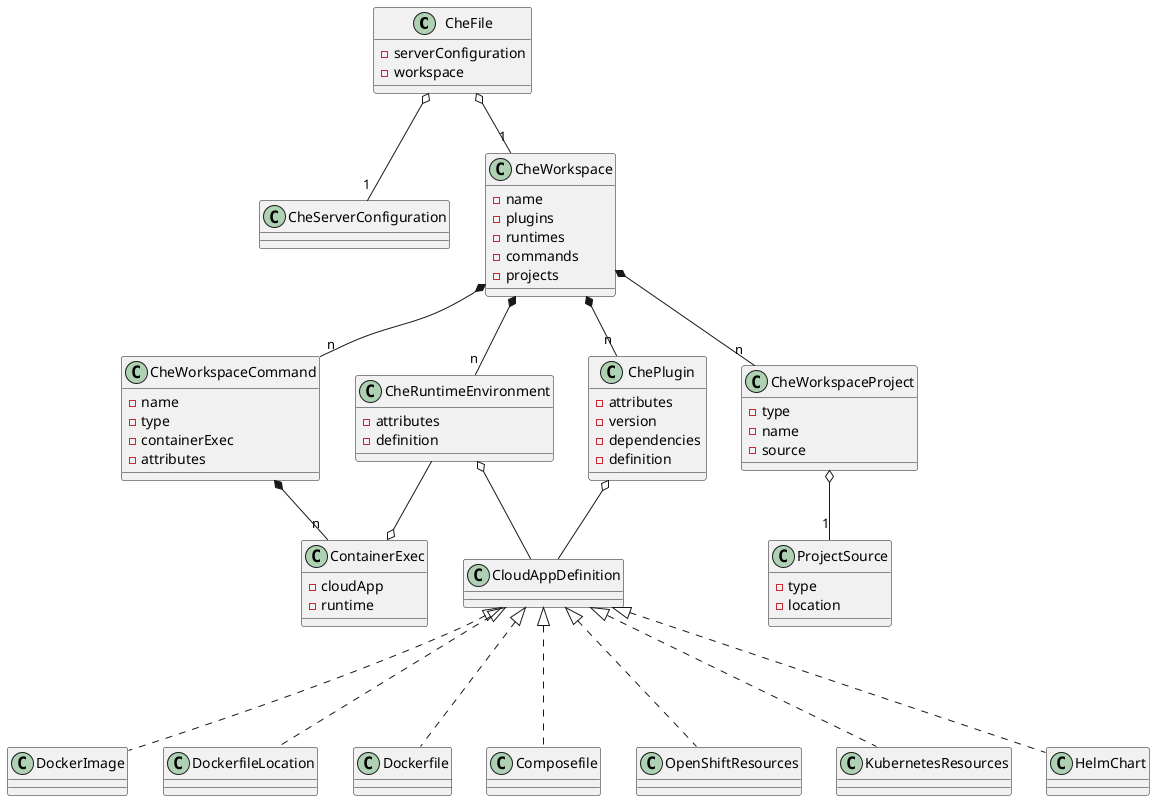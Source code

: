 @startuml

class CheFile {
  - serverConfiguration
  - workspace
}

CheFile o-- "1" CheServerConfiguration
CheFile o-- "1" CheWorkspace

class CheWorkspace {
  - name
  - plugins
  - runtimes
  - commands
  - projects
}

together {
  class ChePlugin
  class CheRuntimeEnvironment
  class CheWorkspaceCommand
  class CheWorkspaceProject
}

together {
  class ContainerExec
  class CloudAppDefinition
}

CheWorkspace *-- "n" ChePlugin
CheWorkspace *-- "n" CheRuntimeEnvironment
CheWorkspace *-- "n" CheWorkspaceCommand
CheWorkspace *-- "n" CheWorkspaceProject

class ChePlugin {
    - attributes
    - version
    - dependencies
    - definition
}

class CheRuntimeEnvironment {
    - attributes
    - definition
}


CheRuntimeEnvironment o-- CloudAppDefinition
ChePlugin o-- CloudAppDefinition

CloudAppDefinition <|-.. DockerImage
CloudAppDefinition <|-.. DockerfileLocation
CloudAppDefinition <|-.. Dockerfile
CloudAppDefinition <|-.. Composefile
CloudAppDefinition <|-.. OpenShiftResources
CloudAppDefinition <|-.. KubernetesResources
CloudAppDefinition <|-.. HelmChart

class CheWorkspaceCommand {
  - name
  - type
  - containerExec
  - attributes
}

CheWorkspaceCommand *-- "n" ContainerExec
ContainerExec o-- CheRuntimeEnvironment

class ContainerExec {
  - cloudApp
  - runtime
}

class CheWorkspaceProject {
  - type
  - name
  - source
}

CheWorkspaceProject o-- "1" ProjectSource

class ProjectSource {
  - type
  - location
}

@enduml